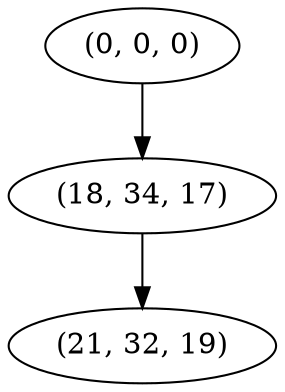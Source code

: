 digraph tree {
    "(0, 0, 0)";
    "(18, 34, 17)";
    "(21, 32, 19)";
    "(0, 0, 0)" -> "(18, 34, 17)";
    "(18, 34, 17)" -> "(21, 32, 19)";
}
